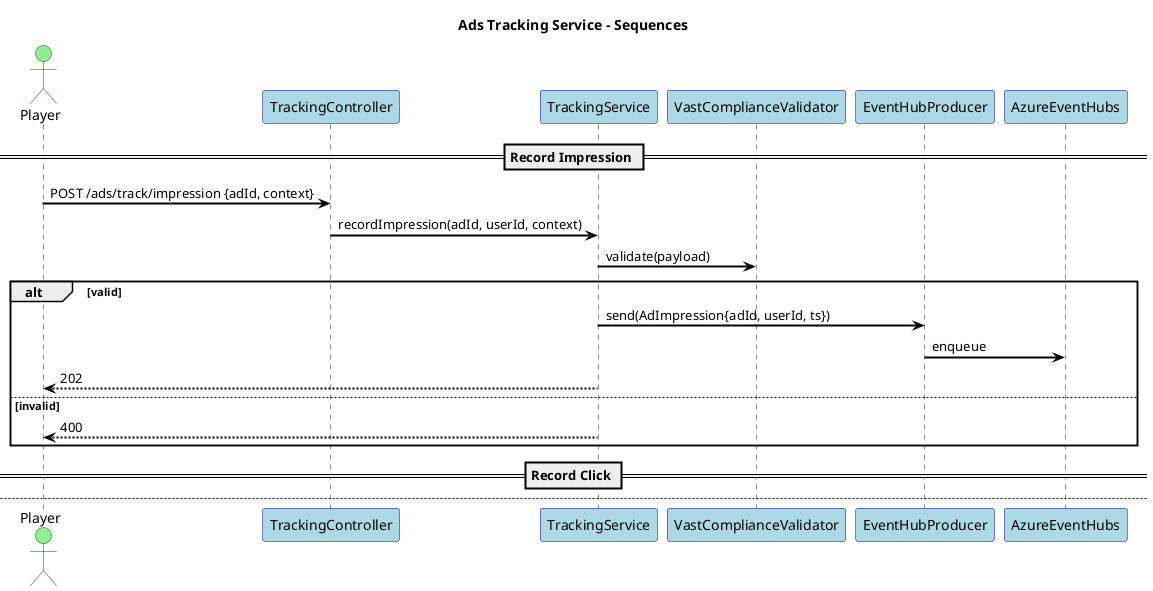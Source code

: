 @startuml
title Ads Tracking Service - Sequences

skinparam shadowing false
skinparam fontName "Helvetica"
skinparam titleFontName "Helvetica"
skinparam legendFontName "Helvetica"
skinparam noteFontName "Helvetica"
skinparam backgroundColor white
skinparam participantBackgroundColor lightblue
skinparam participantBorderColor darkblue
skinparam actorBackgroundColor lightgreen
skinparam actorBorderColor darkgreen
skinparam arrowColor black
skinparam arrowThickness 2
skinparam sequenceArrowThickness 2
skinparam sequenceMessageAlignment left
skinparam sequenceReferenceBackgroundColor lightyellow
skinparam sequenceReferenceBorderColor black


actor Player
participant "TrackingController" as C
participant "TrackingService" as S
participant "VastComplianceValidator" as VAST
participant "EventHubProducer" as EH
participant "AzureEventHubs" as Hubs

== Record Impression ==
Player -> C: POST /ads/track/impression {adId, context}
C -> S: recordImpression(adId, userId, context)
S -> VAST: validate(payload)
alt valid
S -> EH: send(AdImpression{adId, userId, ts})
EH -> Hubs: enqueue
S --> Player: 202
else invalid
S --> Player: 400
end

== Record Click ==
newpage Record Click
Player -> C: POST /ads/track/click {adId, context}
C -> S: recordClick(adId, userId, context)
S -> VAST: validate(payload)
S -> EH: send(AdClick{adId, userId, ts})
EH -> Hubs: enqueue
S --> Player: 202

@enduml
